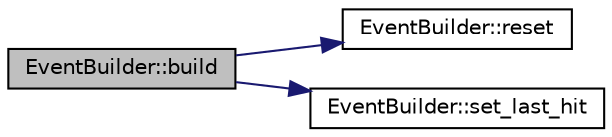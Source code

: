 digraph "EventBuilder::build"
{
 // LATEX_PDF_SIZE
  edge [fontname="Helvetica",fontsize="10",labelfontname="Helvetica",labelfontsize="10"];
  node [fontname="Helvetica",fontsize="10",shape=record];
  rankdir="LR";
  Node1 [label="EventBuilder::build",height=0.2,width=0.4,color="black", fillcolor="grey75", style="filled", fontcolor="black",tooltip=" "];
  Node1 -> Node2 [color="midnightblue",fontsize="10",style="solid",fontname="Helvetica"];
  Node2 [label="EventBuilder::reset",height=0.2,width=0.4,color="black", fillcolor="white", style="filled",URL="$class_event_builder.html#a96d24bbdba6a9cc0770bc1ec81c7c9e0",tooltip=" "];
  Node1 -> Node3 [color="midnightblue",fontsize="10",style="solid",fontname="Helvetica"];
  Node3 [label="EventBuilder::set_last_hit",height=0.2,width=0.4,color="black", fillcolor="white", style="filled",URL="$class_event_builder.html#a4f56ddbeef9ac86eca830a3742fb30c7",tooltip=" "];
}
